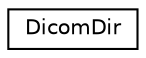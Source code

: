 digraph "Graphical Class Hierarchy"
{
  edge [fontname="Helvetica",fontsize="10",labelfontname="Helvetica",labelfontsize="10"];
  node [fontname="Helvetica",fontsize="10",shape=record];
  rankdir="LR";
  Node1 [label="DicomDir",height=0.2,width=0.4,color="black", fillcolor="white", style="filled",URL="$class_dicom_dir.html"];
}
